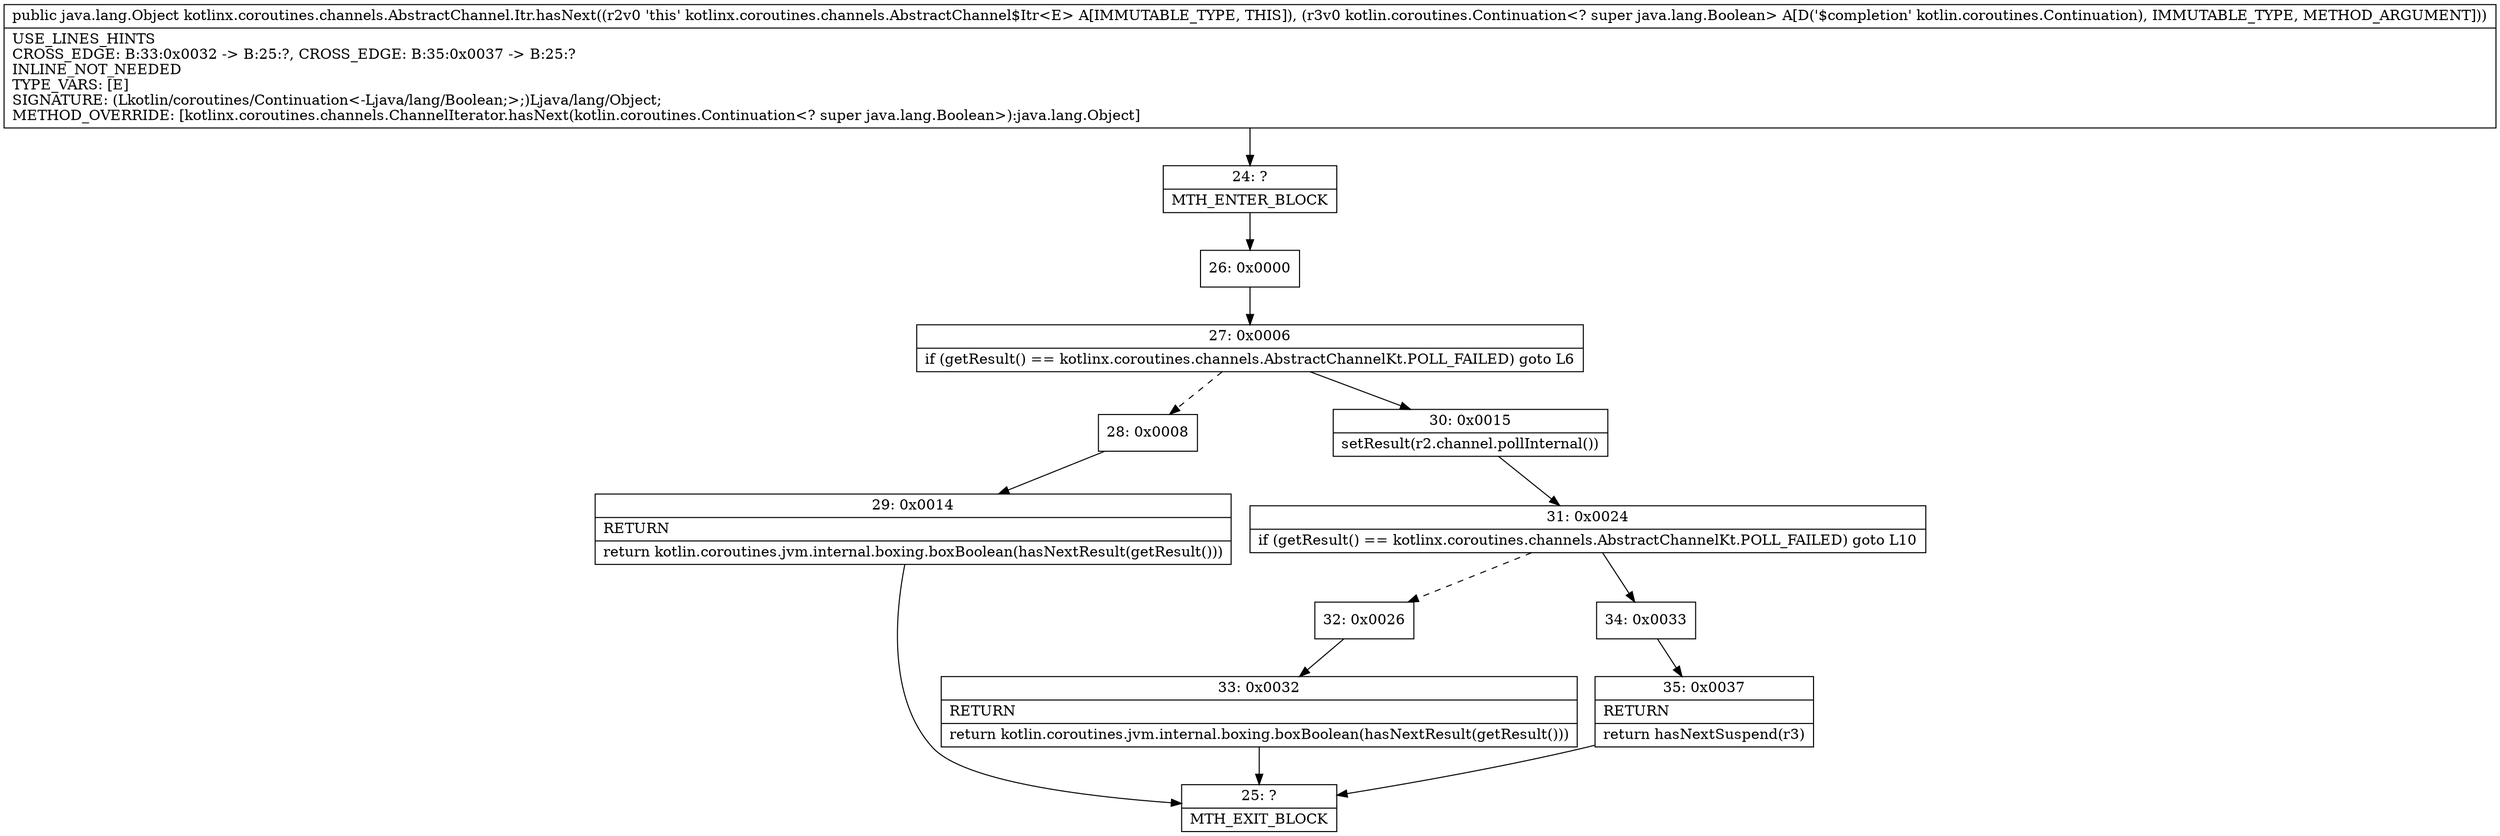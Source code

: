digraph "CFG forkotlinx.coroutines.channels.AbstractChannel.Itr.hasNext(Lkotlin\/coroutines\/Continuation;)Ljava\/lang\/Object;" {
Node_24 [shape=record,label="{24\:\ ?|MTH_ENTER_BLOCK\l}"];
Node_26 [shape=record,label="{26\:\ 0x0000}"];
Node_27 [shape=record,label="{27\:\ 0x0006|if (getResult() == kotlinx.coroutines.channels.AbstractChannelKt.POLL_FAILED) goto L6\l}"];
Node_28 [shape=record,label="{28\:\ 0x0008}"];
Node_29 [shape=record,label="{29\:\ 0x0014|RETURN\l|return kotlin.coroutines.jvm.internal.boxing.boxBoolean(hasNextResult(getResult()))\l}"];
Node_25 [shape=record,label="{25\:\ ?|MTH_EXIT_BLOCK\l}"];
Node_30 [shape=record,label="{30\:\ 0x0015|setResult(r2.channel.pollInternal())\l}"];
Node_31 [shape=record,label="{31\:\ 0x0024|if (getResult() == kotlinx.coroutines.channels.AbstractChannelKt.POLL_FAILED) goto L10\l}"];
Node_32 [shape=record,label="{32\:\ 0x0026}"];
Node_33 [shape=record,label="{33\:\ 0x0032|RETURN\l|return kotlin.coroutines.jvm.internal.boxing.boxBoolean(hasNextResult(getResult()))\l}"];
Node_34 [shape=record,label="{34\:\ 0x0033}"];
Node_35 [shape=record,label="{35\:\ 0x0037|RETURN\l|return hasNextSuspend(r3)\l}"];
MethodNode[shape=record,label="{public java.lang.Object kotlinx.coroutines.channels.AbstractChannel.Itr.hasNext((r2v0 'this' kotlinx.coroutines.channels.AbstractChannel$Itr\<E\> A[IMMUTABLE_TYPE, THIS]), (r3v0 kotlin.coroutines.Continuation\<? super java.lang.Boolean\> A[D('$completion' kotlin.coroutines.Continuation), IMMUTABLE_TYPE, METHOD_ARGUMENT]))  | USE_LINES_HINTS\lCROSS_EDGE: B:33:0x0032 \-\> B:25:?, CROSS_EDGE: B:35:0x0037 \-\> B:25:?\lINLINE_NOT_NEEDED\lTYPE_VARS: [E]\lSIGNATURE: (Lkotlin\/coroutines\/Continuation\<\-Ljava\/lang\/Boolean;\>;)Ljava\/lang\/Object;\lMETHOD_OVERRIDE: [kotlinx.coroutines.channels.ChannelIterator.hasNext(kotlin.coroutines.Continuation\<? super java.lang.Boolean\>):java.lang.Object]\l}"];
MethodNode -> Node_24;Node_24 -> Node_26;
Node_26 -> Node_27;
Node_27 -> Node_28[style=dashed];
Node_27 -> Node_30;
Node_28 -> Node_29;
Node_29 -> Node_25;
Node_30 -> Node_31;
Node_31 -> Node_32[style=dashed];
Node_31 -> Node_34;
Node_32 -> Node_33;
Node_33 -> Node_25;
Node_34 -> Node_35;
Node_35 -> Node_25;
}

